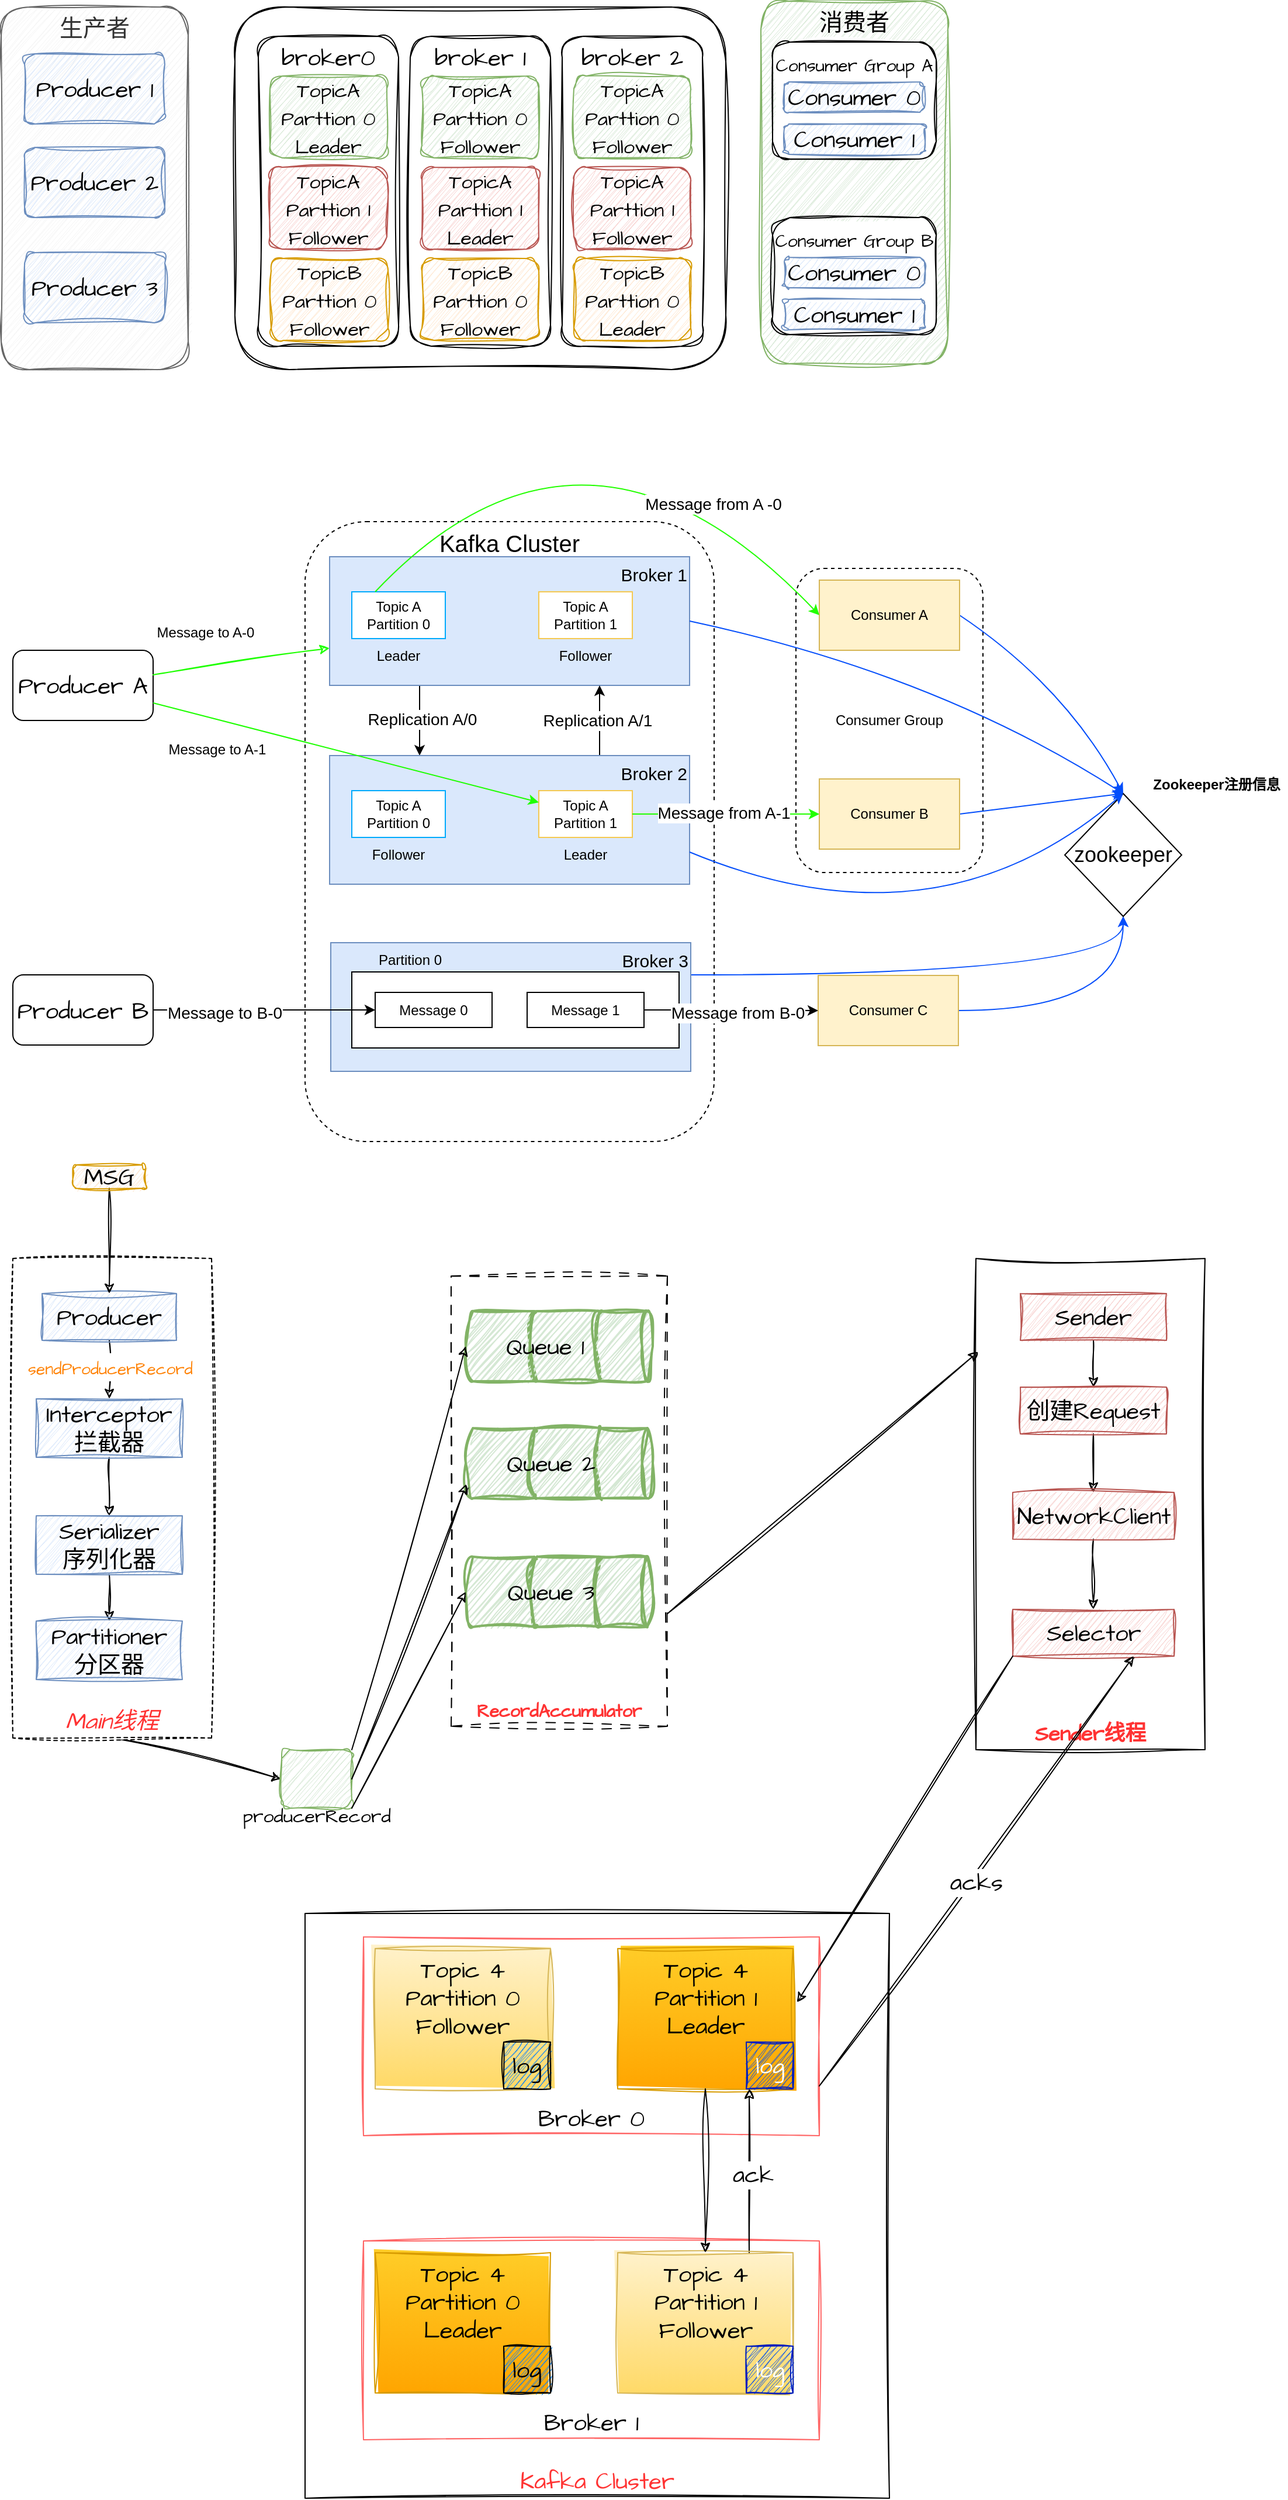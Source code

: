 <mxfile version="22.1.20" type="github">
  <diagram name="第 1 页" id="cSCV3CNTXTXwVB_BIsae">
    <mxGraphModel dx="1912" dy="1093" grid="1" gridSize="10" guides="1" tooltips="1" connect="1" arrows="1" fold="1" page="1" pageScale="1" pageWidth="827" pageHeight="1169" math="0" shadow="0">
      <root>
        <mxCell id="0" />
        <mxCell id="1" parent="0" />
        <mxCell id="80kipkImUoxzBOSpJP0K-69" value="&lt;font color=&quot;#ff3333&quot;&gt;Kafka Cluster&lt;/font&gt;" style="rounded=0;whiteSpace=wrap;html=1;sketch=1;hachureGap=4;jiggle=2;curveFitting=1;fontFamily=Architects Daughter;fontSource=https%3A%2F%2Ffonts.googleapis.com%2Fcss%3Ffamily%3DArchitects%2BDaughter;fontSize=20;verticalAlign=bottom;" vertex="1" parent="1">
          <mxGeometry x="340" y="1750" width="500" height="500" as="geometry" />
        </mxCell>
        <mxCell id="80kipkImUoxzBOSpJP0K-59" value="Broker 0" style="rounded=0;whiteSpace=wrap;html=1;sketch=1;hachureGap=4;jiggle=2;curveFitting=1;fontFamily=Architects Daughter;fontSource=https%3A%2F%2Ffonts.googleapis.com%2Fcss%3Ffamily%3DArchitects%2BDaughter;fontSize=20;verticalAlign=bottom;strokeColor=#FF6666;" vertex="1" parent="1">
          <mxGeometry x="390" y="1770" width="390" height="170" as="geometry" />
        </mxCell>
        <mxCell id="yJOFYdY696FyBgO-EQ7J-1" value="生产者" style="rounded=1;whiteSpace=wrap;html=1;sketch=1;hachureGap=4;jiggle=2;curveFitting=1;fontFamily=Architects Daughter;fontSource=https%3A%2F%2Ffonts.googleapis.com%2Fcss%3Ffamily%3DArchitects%2BDaughter;fontSize=20;fillColor=#f5f5f5;fontColor=#333333;strokeColor=#666666;verticalAlign=top;" parent="1" vertex="1">
          <mxGeometry x="80" y="120" width="160" height="310" as="geometry" />
        </mxCell>
        <mxCell id="yJOFYdY696FyBgO-EQ7J-2" value="Producer 1" style="rounded=1;whiteSpace=wrap;html=1;sketch=1;hachureGap=4;jiggle=2;curveFitting=1;fontFamily=Architects Daughter;fontSource=https%3A%2F%2Ffonts.googleapis.com%2Fcss%3Ffamily%3DArchitects%2BDaughter;fontSize=20;fillColor=#dae8fc;strokeColor=#6c8ebf;" parent="1" vertex="1">
          <mxGeometry x="100" y="160" width="120" height="60" as="geometry" />
        </mxCell>
        <mxCell id="yJOFYdY696FyBgO-EQ7J-3" value="Producer 2" style="rounded=1;whiteSpace=wrap;html=1;sketch=1;hachureGap=4;jiggle=2;curveFitting=1;fontFamily=Architects Daughter;fontSource=https%3A%2F%2Ffonts.googleapis.com%2Fcss%3Ffamily%3DArchitects%2BDaughter;fontSize=20;fillColor=#dae8fc;strokeColor=#6c8ebf;" parent="1" vertex="1">
          <mxGeometry x="100" y="240" width="120" height="60" as="geometry" />
        </mxCell>
        <mxCell id="yJOFYdY696FyBgO-EQ7J-4" value="Producer 3" style="rounded=1;whiteSpace=wrap;html=1;sketch=1;hachureGap=4;jiggle=2;curveFitting=1;fontFamily=Architects Daughter;fontSource=https%3A%2F%2Ffonts.googleapis.com%2Fcss%3Ffamily%3DArchitects%2BDaughter;fontSize=20;fillColor=#dae8fc;strokeColor=#6c8ebf;" parent="1" vertex="1">
          <mxGeometry x="100" y="330" width="120" height="60" as="geometry" />
        </mxCell>
        <mxCell id="yJOFYdY696FyBgO-EQ7J-5" value="" style="rounded=1;whiteSpace=wrap;html=1;sketch=1;hachureGap=4;jiggle=2;curveFitting=1;fontFamily=Architects Daughter;fontSource=https%3A%2F%2Ffonts.googleapis.com%2Fcss%3Ffamily%3DArchitects%2BDaughter;fontSize=20;" parent="1" vertex="1">
          <mxGeometry x="280" y="120" width="420" height="310" as="geometry" />
        </mxCell>
        <mxCell id="yJOFYdY696FyBgO-EQ7J-6" value="broker0" style="rounded=1;whiteSpace=wrap;html=1;sketch=1;hachureGap=4;jiggle=2;curveFitting=1;fontFamily=Architects Daughter;fontSource=https%3A%2F%2Ffonts.googleapis.com%2Fcss%3Ffamily%3DArchitects%2BDaughter;fontSize=20;horizontal=1;verticalAlign=top;" parent="1" vertex="1">
          <mxGeometry x="300" y="145" width="120" height="265" as="geometry" />
        </mxCell>
        <mxCell id="yJOFYdY696FyBgO-EQ7J-7" value="broker 1" style="rounded=1;whiteSpace=wrap;html=1;sketch=1;hachureGap=4;jiggle=2;curveFitting=1;fontFamily=Architects Daughter;fontSource=https%3A%2F%2Ffonts.googleapis.com%2Fcss%3Ffamily%3DArchitects%2BDaughter;fontSize=20;verticalAlign=top;" parent="1" vertex="1">
          <mxGeometry x="430" y="145" width="120" height="265" as="geometry" />
        </mxCell>
        <mxCell id="yJOFYdY696FyBgO-EQ7J-8" value="broker 2" style="rounded=1;whiteSpace=wrap;html=1;sketch=1;hachureGap=4;jiggle=2;curveFitting=1;fontFamily=Architects Daughter;fontSource=https%3A%2F%2Ffonts.googleapis.com%2Fcss%3Ffamily%3DArchitects%2BDaughter;fontSize=20;verticalAlign=top;" parent="1" vertex="1">
          <mxGeometry x="560" y="145" width="120" height="265" as="geometry" />
        </mxCell>
        <mxCell id="yJOFYdY696FyBgO-EQ7J-9" value="&lt;font style=&quot;font-size: 17px;&quot;&gt;TopicA&lt;br&gt;Parttion 0&lt;br&gt;Leader&lt;/font&gt;" style="rounded=1;whiteSpace=wrap;html=1;sketch=1;hachureGap=4;jiggle=2;curveFitting=1;fontFamily=Architects Daughter;fontSource=https%3A%2F%2Ffonts.googleapis.com%2Fcss%3Ffamily%3DArchitects%2BDaughter;fontSize=20;fillColor=#d5e8d4;strokeColor=#82b366;" parent="1" vertex="1">
          <mxGeometry x="310" y="179" width="100" height="70" as="geometry" />
        </mxCell>
        <mxCell id="yJOFYdY696FyBgO-EQ7J-10" value="&lt;font style=&quot;font-size: 17px;&quot;&gt;TopicA&lt;br&gt;Parttion 1&lt;br&gt;Follower&lt;/font&gt;" style="rounded=1;whiteSpace=wrap;html=1;sketch=1;hachureGap=4;jiggle=2;curveFitting=1;fontFamily=Architects Daughter;fontSource=https%3A%2F%2Ffonts.googleapis.com%2Fcss%3Ffamily%3DArchitects%2BDaughter;fontSize=20;fillColor=#f8cecc;strokeColor=#b85450;" parent="1" vertex="1">
          <mxGeometry x="310" y="257" width="100" height="70" as="geometry" />
        </mxCell>
        <mxCell id="yJOFYdY696FyBgO-EQ7J-11" value="&lt;font style=&quot;font-size: 17px;&quot;&gt;TopicB&lt;br&gt;Parttion 0&lt;br&gt;Follower&lt;/font&gt;" style="rounded=1;whiteSpace=wrap;html=1;sketch=1;hachureGap=4;jiggle=2;curveFitting=1;fontFamily=Architects Daughter;fontSource=https%3A%2F%2Ffonts.googleapis.com%2Fcss%3Ffamily%3DArchitects%2BDaughter;fontSize=20;fillColor=#ffe6cc;strokeColor=#d79b00;" parent="1" vertex="1">
          <mxGeometry x="311" y="335" width="100" height="70" as="geometry" />
        </mxCell>
        <mxCell id="yJOFYdY696FyBgO-EQ7J-12" value="&lt;font style=&quot;font-size: 17px;&quot;&gt;TopicA&lt;br&gt;Parttion 0&lt;br&gt;Follower&lt;/font&gt;" style="rounded=1;whiteSpace=wrap;html=1;sketch=1;hachureGap=4;jiggle=2;curveFitting=1;fontFamily=Architects Daughter;fontSource=https%3A%2F%2Ffonts.googleapis.com%2Fcss%3Ffamily%3DArchitects%2BDaughter;fontSize=20;fillColor=#d5e8d4;strokeColor=#82b366;" parent="1" vertex="1">
          <mxGeometry x="440" y="179" width="100" height="70" as="geometry" />
        </mxCell>
        <mxCell id="yJOFYdY696FyBgO-EQ7J-13" value="&lt;font style=&quot;font-size: 17px;&quot;&gt;TopicA&lt;br&gt;Parttion 1&lt;br&gt;Leader&lt;/font&gt;" style="rounded=1;whiteSpace=wrap;html=1;sketch=1;hachureGap=4;jiggle=2;curveFitting=1;fontFamily=Architects Daughter;fontSource=https%3A%2F%2Ffonts.googleapis.com%2Fcss%3Ffamily%3DArchitects%2BDaughter;fontSize=20;fillColor=#f8cecc;strokeColor=#b85450;" parent="1" vertex="1">
          <mxGeometry x="440" y="257" width="100" height="70" as="geometry" />
        </mxCell>
        <mxCell id="yJOFYdY696FyBgO-EQ7J-14" value="&lt;font style=&quot;font-size: 17px;&quot;&gt;TopicB&lt;br&gt;Parttion 0&lt;br&gt;Follower&lt;/font&gt;" style="rounded=1;whiteSpace=wrap;html=1;sketch=1;hachureGap=4;jiggle=2;curveFitting=1;fontFamily=Architects Daughter;fontSource=https%3A%2F%2Ffonts.googleapis.com%2Fcss%3Ffamily%3DArchitects%2BDaughter;fontSize=20;fillColor=#ffe6cc;strokeColor=#d79b00;" parent="1" vertex="1">
          <mxGeometry x="440" y="335" width="100" height="70" as="geometry" />
        </mxCell>
        <mxCell id="yJOFYdY696FyBgO-EQ7J-15" value="&lt;font style=&quot;font-size: 17px;&quot;&gt;TopicA&lt;br&gt;Parttion 0&lt;br&gt;Follower&lt;/font&gt;" style="rounded=1;whiteSpace=wrap;html=1;sketch=1;hachureGap=4;jiggle=2;curveFitting=1;fontFamily=Architects Daughter;fontSource=https%3A%2F%2Ffonts.googleapis.com%2Fcss%3Ffamily%3DArchitects%2BDaughter;fontSize=20;fillColor=#d5e8d4;strokeColor=#82b366;" parent="1" vertex="1">
          <mxGeometry x="570" y="179" width="100" height="70" as="geometry" />
        </mxCell>
        <mxCell id="yJOFYdY696FyBgO-EQ7J-16" value="&lt;font style=&quot;font-size: 17px;&quot;&gt;TopicA&lt;br&gt;Parttion 1&lt;br&gt;Follower&lt;/font&gt;" style="rounded=1;whiteSpace=wrap;html=1;sketch=1;hachureGap=4;jiggle=2;curveFitting=1;fontFamily=Architects Daughter;fontSource=https%3A%2F%2Ffonts.googleapis.com%2Fcss%3Ffamily%3DArchitects%2BDaughter;fontSize=20;fillColor=#f8cecc;strokeColor=#b85450;" parent="1" vertex="1">
          <mxGeometry x="570" y="257" width="100" height="70" as="geometry" />
        </mxCell>
        <mxCell id="yJOFYdY696FyBgO-EQ7J-17" value="&lt;font style=&quot;font-size: 17px;&quot;&gt;TopicB&lt;br&gt;Parttion 0&lt;br&gt;Leader&lt;/font&gt;" style="rounded=1;whiteSpace=wrap;html=1;sketch=1;hachureGap=4;jiggle=2;curveFitting=1;fontFamily=Architects Daughter;fontSource=https%3A%2F%2Ffonts.googleapis.com%2Fcss%3Ffamily%3DArchitects%2BDaughter;fontSize=20;fillColor=#ffe6cc;strokeColor=#d79b00;" parent="1" vertex="1">
          <mxGeometry x="570" y="335" width="100" height="70" as="geometry" />
        </mxCell>
        <mxCell id="yJOFYdY696FyBgO-EQ7J-18" value="消费者" style="rounded=1;whiteSpace=wrap;html=1;sketch=1;hachureGap=4;jiggle=2;curveFitting=1;fontFamily=Architects Daughter;fontSource=https%3A%2F%2Ffonts.googleapis.com%2Fcss%3Ffamily%3DArchitects%2BDaughter;fontSize=20;fillColor=#d5e8d4;strokeColor=#82b366;verticalAlign=top;" parent="1" vertex="1">
          <mxGeometry x="730" y="115" width="160" height="310" as="geometry" />
        </mxCell>
        <mxCell id="yJOFYdY696FyBgO-EQ7J-19" value="&lt;font style=&quot;font-size: 15px;&quot;&gt;Consumer Group A&lt;/font&gt;" style="rounded=1;whiteSpace=wrap;html=1;sketch=1;hachureGap=4;jiggle=2;curveFitting=1;fontFamily=Architects Daughter;fontSource=https%3A%2F%2Ffonts.googleapis.com%2Fcss%3Ffamily%3DArchitects%2BDaughter;fontSize=20;verticalAlign=top;" parent="1" vertex="1">
          <mxGeometry x="740" y="150" width="140" height="100" as="geometry" />
        </mxCell>
        <mxCell id="yJOFYdY696FyBgO-EQ7J-20" value="Consumer 0" style="rounded=1;whiteSpace=wrap;html=1;sketch=1;hachureGap=4;jiggle=2;curveFitting=1;fontFamily=Architects Daughter;fontSource=https%3A%2F%2Ffonts.googleapis.com%2Fcss%3Ffamily%3DArchitects%2BDaughter;fontSize=20;fillColor=#dae8fc;strokeColor=#6c8ebf;" parent="1" vertex="1">
          <mxGeometry x="750" y="184" width="120" height="26" as="geometry" />
        </mxCell>
        <mxCell id="yJOFYdY696FyBgO-EQ7J-21" value="Consumer 1" style="rounded=1;whiteSpace=wrap;html=1;sketch=1;hachureGap=4;jiggle=2;curveFitting=1;fontFamily=Architects Daughter;fontSource=https%3A%2F%2Ffonts.googleapis.com%2Fcss%3Ffamily%3DArchitects%2BDaughter;fontSize=20;fillColor=#dae8fc;strokeColor=#6c8ebf;" parent="1" vertex="1">
          <mxGeometry x="750" y="220" width="120" height="26" as="geometry" />
        </mxCell>
        <mxCell id="yJOFYdY696FyBgO-EQ7J-22" value="&lt;font style=&quot;font-size: 15px;&quot;&gt;Consumer Group B&lt;/font&gt;" style="rounded=1;whiteSpace=wrap;html=1;sketch=1;hachureGap=4;jiggle=2;curveFitting=1;fontFamily=Architects Daughter;fontSource=https%3A%2F%2Ffonts.googleapis.com%2Fcss%3Ffamily%3DArchitects%2BDaughter;fontSize=20;verticalAlign=top;" parent="1" vertex="1">
          <mxGeometry x="740" y="300" width="140" height="100" as="geometry" />
        </mxCell>
        <mxCell id="yJOFYdY696FyBgO-EQ7J-23" value="Consumer 0" style="rounded=1;whiteSpace=wrap;html=1;sketch=1;hachureGap=4;jiggle=2;curveFitting=1;fontFamily=Architects Daughter;fontSource=https%3A%2F%2Ffonts.googleapis.com%2Fcss%3Ffamily%3DArchitects%2BDaughter;fontSize=20;fillColor=#dae8fc;strokeColor=#6c8ebf;" parent="1" vertex="1">
          <mxGeometry x="750" y="334" width="120" height="26" as="geometry" />
        </mxCell>
        <mxCell id="yJOFYdY696FyBgO-EQ7J-24" value="Consumer 1" style="rounded=1;whiteSpace=wrap;html=1;sketch=1;hachureGap=4;jiggle=2;curveFitting=1;fontFamily=Architects Daughter;fontSource=https%3A%2F%2Ffonts.googleapis.com%2Fcss%3Ffamily%3DArchitects%2BDaughter;fontSize=20;fillColor=#dae8fc;strokeColor=#6c8ebf;" parent="1" vertex="1">
          <mxGeometry x="750" y="370" width="120" height="26" as="geometry" />
        </mxCell>
        <mxCell id="yJOFYdY696FyBgO-EQ7J-25" value="Producer A" style="rounded=1;whiteSpace=wrap;html=1;hachureGap=4;fontFamily=Architects Daughter;fontSource=https%3A%2F%2Ffonts.googleapis.com%2Fcss%3Ffamily%3DArchitects%2BDaughter;fontSize=20;" parent="1" vertex="1">
          <mxGeometry x="90" y="670" width="120" height="60" as="geometry" />
        </mxCell>
        <mxCell id="yJOFYdY696FyBgO-EQ7J-26" value="Producer B" style="rounded=1;whiteSpace=wrap;html=1;hachureGap=4;fontFamily=Architects Daughter;fontSource=https%3A%2F%2Ffonts.googleapis.com%2Fcss%3Ffamily%3DArchitects%2BDaughter;fontSize=20;" parent="1" vertex="1">
          <mxGeometry x="90" y="947.5" width="120" height="60" as="geometry" />
        </mxCell>
        <mxCell id="yJOFYdY696FyBgO-EQ7J-27" value="&lt;font face=&quot;Helvetica&quot;&gt;Kafka Cluster&lt;/font&gt;" style="whiteSpace=wrap;html=1;fontSize=20;fontFamily=Architects Daughter;rounded=1;hachureGap=4;fontSource=https%3A%2F%2Ffonts.googleapis.com%2Fcss%3Ffamily%3DArchitects%2BDaughter;verticalAlign=top;align=center;dashed=1;" parent="1" vertex="1">
          <mxGeometry x="340" y="560" width="350" height="530" as="geometry" />
        </mxCell>
        <mxCell id="yJOFYdY696FyBgO-EQ7J-41" style="edgeStyle=orthogonalEdgeStyle;rounded=0;orthogonalLoop=1;jettySize=auto;html=1;exitX=0.25;exitY=1;exitDx=0;exitDy=0;entryX=0.25;entryY=0;entryDx=0;entryDy=0;" parent="1" source="yJOFYdY696FyBgO-EQ7J-29" target="yJOFYdY696FyBgO-EQ7J-36" edge="1">
          <mxGeometry relative="1" as="geometry" />
        </mxCell>
        <mxCell id="yJOFYdY696FyBgO-EQ7J-43" value="&lt;font style=&quot;font-size: 14px;&quot;&gt;Replication A/0&lt;/font&gt;" style="edgeLabel;html=1;align=center;verticalAlign=middle;resizable=0;points=[];" parent="yJOFYdY696FyBgO-EQ7J-41" vertex="1" connectable="0">
          <mxGeometry x="-0.033" y="2" relative="1" as="geometry">
            <mxPoint as="offset" />
          </mxGeometry>
        </mxCell>
        <mxCell id="yJOFYdY696FyBgO-EQ7J-29" value="&lt;div style=&quot;&quot;&gt;&lt;span style=&quot;background-color: initial;&quot;&gt;&lt;font style=&quot;font-size: 15px;&quot;&gt;Broker 1&lt;/font&gt;&lt;/span&gt;&lt;/div&gt;" style="rounded=0;whiteSpace=wrap;html=1;align=right;verticalAlign=top;fillColor=#dae8fc;strokeColor=#6c8ebf;" parent="1" vertex="1">
          <mxGeometry x="361" y="590" width="308" height="110" as="geometry" />
        </mxCell>
        <mxCell id="yJOFYdY696FyBgO-EQ7J-30" value="Topic A&lt;br&gt;Partition 0" style="rounded=0;whiteSpace=wrap;html=1;strokeColor=#00AAFC;" parent="1" vertex="1">
          <mxGeometry x="380" y="620" width="80" height="40" as="geometry" />
        </mxCell>
        <mxCell id="yJOFYdY696FyBgO-EQ7J-31" value="Topic A&lt;br&gt;Partition 1" style="rounded=0;whiteSpace=wrap;html=1;strokeColor=#f5c951;" parent="1" vertex="1">
          <mxGeometry x="540" y="620" width="80" height="40" as="geometry" />
        </mxCell>
        <mxCell id="yJOFYdY696FyBgO-EQ7J-32" value="Leader" style="text;html=1;strokeColor=none;fillColor=none;align=center;verticalAlign=middle;whiteSpace=wrap;rounded=0;" parent="1" vertex="1">
          <mxGeometry x="390" y="660" width="60" height="30" as="geometry" />
        </mxCell>
        <mxCell id="yJOFYdY696FyBgO-EQ7J-33" value="Follower" style="text;html=1;strokeColor=none;fillColor=none;align=center;verticalAlign=middle;whiteSpace=wrap;rounded=0;" parent="1" vertex="1">
          <mxGeometry x="550" y="660" width="60" height="30" as="geometry" />
        </mxCell>
        <mxCell id="yJOFYdY696FyBgO-EQ7J-28" value="" style="rounded=0;sketch=1;hachureGap=4;jiggle=2;curveFitting=1;orthogonalLoop=1;jettySize=auto;html=1;fontFamily=Architects Daughter;fontSource=https%3A%2F%2Ffonts.googleapis.com%2Fcss%3Ffamily%3DArchitects%2BDaughter;fontSize=16;strokeColor=#1eff00;" parent="1" source="yJOFYdY696FyBgO-EQ7J-25" target="yJOFYdY696FyBgO-EQ7J-29" edge="1">
          <mxGeometry relative="1" as="geometry" />
        </mxCell>
        <mxCell id="yJOFYdY696FyBgO-EQ7J-42" style="edgeStyle=orthogonalEdgeStyle;rounded=0;orthogonalLoop=1;jettySize=auto;html=1;exitX=0.75;exitY=0;exitDx=0;exitDy=0;entryX=0.75;entryY=1;entryDx=0;entryDy=0;" parent="1" source="yJOFYdY696FyBgO-EQ7J-36" target="yJOFYdY696FyBgO-EQ7J-29" edge="1">
          <mxGeometry relative="1" as="geometry" />
        </mxCell>
        <mxCell id="yJOFYdY696FyBgO-EQ7J-44" value="&lt;font style=&quot;font-size: 14px;&quot;&gt;Replication A/1&lt;/font&gt;" style="edgeLabel;html=1;align=center;verticalAlign=middle;resizable=0;points=[];" parent="yJOFYdY696FyBgO-EQ7J-42" vertex="1" connectable="0">
          <mxGeometry y="2" relative="1" as="geometry">
            <mxPoint as="offset" />
          </mxGeometry>
        </mxCell>
        <mxCell id="yJOFYdY696FyBgO-EQ7J-36" value="&lt;div style=&quot;&quot;&gt;&lt;span style=&quot;background-color: initial;&quot;&gt;&lt;font style=&quot;font-size: 15px;&quot;&gt;Broker 2&lt;/font&gt;&lt;/span&gt;&lt;/div&gt;" style="rounded=0;whiteSpace=wrap;html=1;align=right;verticalAlign=top;fillColor=#dae8fc;strokeColor=#6c8ebf;" parent="1" vertex="1">
          <mxGeometry x="361" y="760" width="308" height="110" as="geometry" />
        </mxCell>
        <mxCell id="yJOFYdY696FyBgO-EQ7J-37" value="Topic A&lt;br&gt;Partition 0" style="rounded=0;whiteSpace=wrap;html=1;strokeColor=#00AAFC;" parent="1" vertex="1">
          <mxGeometry x="380" y="790" width="80" height="40" as="geometry" />
        </mxCell>
        <mxCell id="yJOFYdY696FyBgO-EQ7J-38" value="Topic A&lt;br&gt;Partition 1" style="rounded=0;whiteSpace=wrap;html=1;strokeColor=#f5c951;" parent="1" vertex="1">
          <mxGeometry x="540" y="790" width="80" height="40" as="geometry" />
        </mxCell>
        <mxCell id="yJOFYdY696FyBgO-EQ7J-39" value="Follower" style="text;html=1;strokeColor=none;fillColor=none;align=center;verticalAlign=middle;whiteSpace=wrap;rounded=0;" parent="1" vertex="1">
          <mxGeometry x="390" y="830" width="60" height="30" as="geometry" />
        </mxCell>
        <mxCell id="yJOFYdY696FyBgO-EQ7J-40" value="Leader" style="text;html=1;strokeColor=none;fillColor=none;align=center;verticalAlign=middle;whiteSpace=wrap;rounded=0;" parent="1" vertex="1">
          <mxGeometry x="550" y="830" width="60" height="30" as="geometry" />
        </mxCell>
        <mxCell id="yJOFYdY696FyBgO-EQ7J-76" style="edgeStyle=orthogonalEdgeStyle;rounded=0;orthogonalLoop=1;jettySize=auto;html=1;exitX=1;exitY=0.25;exitDx=0;exitDy=0;entryX=0.5;entryY=1;entryDx=0;entryDy=0;curved=1;strokeColor=#044efb;" parent="1" source="yJOFYdY696FyBgO-EQ7J-45" target="yJOFYdY696FyBgO-EQ7J-69" edge="1">
          <mxGeometry relative="1" as="geometry" />
        </mxCell>
        <mxCell id="yJOFYdY696FyBgO-EQ7J-45" value="&lt;div style=&quot;&quot;&gt;&lt;span style=&quot;background-color: initial;&quot;&gt;&lt;font style=&quot;font-size: 15px;&quot;&gt;Broker 3&lt;/font&gt;&lt;/span&gt;&lt;/div&gt;" style="rounded=0;whiteSpace=wrap;html=1;align=right;verticalAlign=top;fillColor=#dae8fc;strokeColor=#6c8ebf;" parent="1" vertex="1">
          <mxGeometry x="362" y="920" width="308" height="110" as="geometry" />
        </mxCell>
        <mxCell id="yJOFYdY696FyBgO-EQ7J-46" value="" style="rounded=0;whiteSpace=wrap;html=1;" parent="1" vertex="1">
          <mxGeometry x="380" y="945" width="280" height="65" as="geometry" />
        </mxCell>
        <mxCell id="yJOFYdY696FyBgO-EQ7J-47" value="Message 0" style="rounded=0;whiteSpace=wrap;html=1;" parent="1" vertex="1">
          <mxGeometry x="400" y="962.5" width="100" height="30" as="geometry" />
        </mxCell>
        <mxCell id="yJOFYdY696FyBgO-EQ7J-48" value="Message 1" style="rounded=0;whiteSpace=wrap;html=1;" parent="1" vertex="1">
          <mxGeometry x="530" y="962.5" width="100" height="30" as="geometry" />
        </mxCell>
        <mxCell id="yJOFYdY696FyBgO-EQ7J-49" value="Partition 0" style="text;html=1;strokeColor=none;fillColor=none;align=center;verticalAlign=middle;whiteSpace=wrap;rounded=0;" parent="1" vertex="1">
          <mxGeometry x="400" y="920" width="60" height="30" as="geometry" />
        </mxCell>
        <mxCell id="yJOFYdY696FyBgO-EQ7J-50" style="rounded=0;orthogonalLoop=1;jettySize=auto;html=1;exitX=1;exitY=0.75;exitDx=0;exitDy=0;entryX=0;entryY=0.25;entryDx=0;entryDy=0;strokeColor=#1eff00;" parent="1" source="yJOFYdY696FyBgO-EQ7J-25" target="yJOFYdY696FyBgO-EQ7J-38" edge="1">
          <mxGeometry relative="1" as="geometry" />
        </mxCell>
        <mxCell id="yJOFYdY696FyBgO-EQ7J-51" value="Message to A-0" style="text;html=1;strokeColor=none;fillColor=none;align=center;verticalAlign=middle;whiteSpace=wrap;rounded=0;" parent="1" vertex="1">
          <mxGeometry x="210" y="640" width="90" height="30" as="geometry" />
        </mxCell>
        <mxCell id="yJOFYdY696FyBgO-EQ7J-52" value="Message to A-1" style="text;html=1;strokeColor=none;fillColor=none;align=center;verticalAlign=middle;whiteSpace=wrap;rounded=0;" parent="1" vertex="1">
          <mxGeometry x="220" y="740" width="90" height="30" as="geometry" />
        </mxCell>
        <mxCell id="yJOFYdY696FyBgO-EQ7J-54" value="Consumer Group" style="rounded=1;whiteSpace=wrap;html=1;dashed=1;" parent="1" vertex="1">
          <mxGeometry x="760" y="600" width="160" height="260" as="geometry" />
        </mxCell>
        <mxCell id="yJOFYdY696FyBgO-EQ7J-70" style="rounded=0;orthogonalLoop=1;jettySize=auto;html=1;exitX=1;exitY=0.5;exitDx=0;exitDy=0;entryX=0.5;entryY=0;entryDx=0;entryDy=0;curved=1;strokeColor=#044efb;" parent="1" source="yJOFYdY696FyBgO-EQ7J-55" target="yJOFYdY696FyBgO-EQ7J-69" edge="1">
          <mxGeometry relative="1" as="geometry">
            <Array as="points">
              <mxPoint x="990" y="700" />
            </Array>
          </mxGeometry>
        </mxCell>
        <mxCell id="yJOFYdY696FyBgO-EQ7J-55" value="Consumer A" style="rounded=0;whiteSpace=wrap;html=1;fillColor=#fff2cc;strokeColor=#d6b656;" parent="1" vertex="1">
          <mxGeometry x="780" y="610" width="120" height="60" as="geometry" />
        </mxCell>
        <mxCell id="yJOFYdY696FyBgO-EQ7J-74" style="rounded=0;orthogonalLoop=1;jettySize=auto;html=1;exitX=1;exitY=0.5;exitDx=0;exitDy=0;entryX=0.5;entryY=0;entryDx=0;entryDy=0;strokeColor=#044efb;" parent="1" source="yJOFYdY696FyBgO-EQ7J-58" target="yJOFYdY696FyBgO-EQ7J-69" edge="1">
          <mxGeometry relative="1" as="geometry" />
        </mxCell>
        <mxCell id="yJOFYdY696FyBgO-EQ7J-58" value="Consumer B" style="rounded=0;whiteSpace=wrap;html=1;fillColor=#fff2cc;strokeColor=#d6b656;" parent="1" vertex="1">
          <mxGeometry x="780" y="780" width="120" height="60" as="geometry" />
        </mxCell>
        <mxCell id="yJOFYdY696FyBgO-EQ7J-59" style="edgeStyle=orthogonalEdgeStyle;rounded=0;orthogonalLoop=1;jettySize=auto;html=1;exitX=1;exitY=0.5;exitDx=0;exitDy=0;strokeColor=#23ff00;" parent="1" source="yJOFYdY696FyBgO-EQ7J-38" target="yJOFYdY696FyBgO-EQ7J-58" edge="1">
          <mxGeometry relative="1" as="geometry" />
        </mxCell>
        <mxCell id="yJOFYdY696FyBgO-EQ7J-60" value="&lt;font style=&quot;font-size: 14px;&quot;&gt;Message from A-1&lt;/font&gt;" style="edgeLabel;html=1;align=center;verticalAlign=middle;resizable=0;points=[];" parent="yJOFYdY696FyBgO-EQ7J-59" vertex="1" connectable="0">
          <mxGeometry x="-0.034" y="1" relative="1" as="geometry">
            <mxPoint as="offset" />
          </mxGeometry>
        </mxCell>
        <mxCell id="yJOFYdY696FyBgO-EQ7J-62" style="rounded=0;orthogonalLoop=1;jettySize=auto;html=1;exitX=0.25;exitY=0;exitDx=0;exitDy=0;entryX=0;entryY=0.5;entryDx=0;entryDy=0;strokeColor=#23ff00;curved=1;" parent="1" source="yJOFYdY696FyBgO-EQ7J-30" target="yJOFYdY696FyBgO-EQ7J-55" edge="1">
          <mxGeometry relative="1" as="geometry">
            <Array as="points">
              <mxPoint x="580" y="430" />
            </Array>
          </mxGeometry>
        </mxCell>
        <mxCell id="yJOFYdY696FyBgO-EQ7J-63" value="&lt;font style=&quot;font-size: 14px;&quot;&gt;Message from A -0&lt;/font&gt;" style="edgeLabel;html=1;align=center;verticalAlign=middle;resizable=0;points=[];" parent="yJOFYdY696FyBgO-EQ7J-62" vertex="1" connectable="0">
          <mxGeometry x="0.52" relative="1" as="geometry">
            <mxPoint as="offset" />
          </mxGeometry>
        </mxCell>
        <mxCell id="yJOFYdY696FyBgO-EQ7J-75" style="edgeStyle=orthogonalEdgeStyle;rounded=0;orthogonalLoop=1;jettySize=auto;html=1;exitX=1;exitY=0.5;exitDx=0;exitDy=0;curved=1;strokeColor=#044efb;" parent="1" source="yJOFYdY696FyBgO-EQ7J-64" target="yJOFYdY696FyBgO-EQ7J-69" edge="1">
          <mxGeometry relative="1" as="geometry" />
        </mxCell>
        <mxCell id="yJOFYdY696FyBgO-EQ7J-64" value="Consumer C" style="rounded=0;whiteSpace=wrap;html=1;fillColor=#fff2cc;strokeColor=#d6b656;" parent="1" vertex="1">
          <mxGeometry x="779" y="948" width="120" height="60" as="geometry" />
        </mxCell>
        <mxCell id="yJOFYdY696FyBgO-EQ7J-65" style="edgeStyle=orthogonalEdgeStyle;rounded=0;orthogonalLoop=1;jettySize=auto;html=1;exitX=1;exitY=0.5;exitDx=0;exitDy=0;" parent="1" source="yJOFYdY696FyBgO-EQ7J-48" target="yJOFYdY696FyBgO-EQ7J-64" edge="1">
          <mxGeometry relative="1" as="geometry" />
        </mxCell>
        <mxCell id="yJOFYdY696FyBgO-EQ7J-68" value="&lt;font style=&quot;font-size: 14px;&quot;&gt;Message from B-0&lt;/font&gt;" style="edgeLabel;html=1;align=center;verticalAlign=middle;resizable=0;points=[];" parent="yJOFYdY696FyBgO-EQ7J-65" vertex="1" connectable="0">
          <mxGeometry x="0.064" y="-2" relative="1" as="geometry">
            <mxPoint x="1" as="offset" />
          </mxGeometry>
        </mxCell>
        <mxCell id="yJOFYdY696FyBgO-EQ7J-66" style="edgeStyle=orthogonalEdgeStyle;rounded=0;orthogonalLoop=1;jettySize=auto;html=1;exitX=1;exitY=0.5;exitDx=0;exitDy=0;" parent="1" source="yJOFYdY696FyBgO-EQ7J-26" target="yJOFYdY696FyBgO-EQ7J-47" edge="1">
          <mxGeometry relative="1" as="geometry" />
        </mxCell>
        <mxCell id="yJOFYdY696FyBgO-EQ7J-67" value="&lt;font style=&quot;font-size: 14px;&quot;&gt;Message to B-0&lt;/font&gt;" style="edgeLabel;html=1;align=center;verticalAlign=middle;resizable=0;points=[];" parent="yJOFYdY696FyBgO-EQ7J-66" vertex="1" connectable="0">
          <mxGeometry x="-0.358" y="-1" relative="1" as="geometry">
            <mxPoint y="1" as="offset" />
          </mxGeometry>
        </mxCell>
        <mxCell id="yJOFYdY696FyBgO-EQ7J-69" value="&lt;font style=&quot;font-size: 18px;&quot;&gt;zookeeper&lt;/font&gt;" style="rhombus;whiteSpace=wrap;html=1;" parent="1" vertex="1">
          <mxGeometry x="990" y="792.5" width="100" height="105" as="geometry" />
        </mxCell>
        <mxCell id="yJOFYdY696FyBgO-EQ7J-71" style="rounded=0;orthogonalLoop=1;jettySize=auto;html=1;exitX=1;exitY=0.5;exitDx=0;exitDy=0;entryX=0.5;entryY=0;entryDx=0;entryDy=0;curved=1;strokeColor=#044efb;" parent="1" source="yJOFYdY696FyBgO-EQ7J-29" target="yJOFYdY696FyBgO-EQ7J-69" edge="1">
          <mxGeometry relative="1" as="geometry">
            <Array as="points">
              <mxPoint x="880" y="690" />
            </Array>
          </mxGeometry>
        </mxCell>
        <mxCell id="yJOFYdY696FyBgO-EQ7J-72" style="rounded=0;orthogonalLoop=1;jettySize=auto;html=1;exitX=1;exitY=0.75;exitDx=0;exitDy=0;entryX=0.5;entryY=0;entryDx=0;entryDy=0;curved=1;strokeColor=#044efb;" parent="1" source="yJOFYdY696FyBgO-EQ7J-36" target="yJOFYdY696FyBgO-EQ7J-69" edge="1">
          <mxGeometry relative="1" as="geometry">
            <Array as="points">
              <mxPoint x="880" y="930" />
            </Array>
          </mxGeometry>
        </mxCell>
        <mxCell id="yJOFYdY696FyBgO-EQ7J-77" value="&lt;b&gt;Zookeeper注册信息&lt;/b&gt;" style="text;html=1;strokeColor=none;fillColor=none;align=center;verticalAlign=middle;whiteSpace=wrap;rounded=0;" parent="1" vertex="1">
          <mxGeometry x="1060" y="750" width="120" height="70" as="geometry" />
        </mxCell>
        <mxCell id="80kipkImUoxzBOSpJP0K-16" style="rounded=0;sketch=1;hachureGap=4;jiggle=2;curveFitting=1;orthogonalLoop=1;jettySize=auto;html=1;exitX=0.5;exitY=1;exitDx=0;exitDy=0;fontFamily=Architects Daughter;fontSource=https%3A%2F%2Ffonts.googleapis.com%2Fcss%3Ffamily%3DArchitects%2BDaughter;fontSize=16;entryX=0;entryY=0.5;entryDx=0;entryDy=0;" edge="1" parent="1" source="80kipkImUoxzBOSpJP0K-2" target="80kipkImUoxzBOSpJP0K-14">
          <mxGeometry relative="1" as="geometry" />
        </mxCell>
        <mxCell id="80kipkImUoxzBOSpJP0K-2" value="&lt;i&gt;&lt;font color=&quot;#ff3333&quot;&gt;Main线程&lt;/font&gt;&lt;/i&gt;" style="rounded=0;whiteSpace=wrap;html=1;sketch=1;hachureGap=4;jiggle=2;curveFitting=1;fontFamily=Architects Daughter;fontSource=https%3A%2F%2Ffonts.googleapis.com%2Fcss%3Ffamily%3DArchitects%2BDaughter;fontSize=20;dashed=1;verticalAlign=bottom;" vertex="1" parent="1">
          <mxGeometry x="90" y="1190" width="170" height="410" as="geometry" />
        </mxCell>
        <mxCell id="80kipkImUoxzBOSpJP0K-7" style="edgeStyle=orthogonalEdgeStyle;rounded=0;sketch=1;hachureGap=4;jiggle=2;curveFitting=1;orthogonalLoop=1;jettySize=auto;html=1;exitX=0.5;exitY=1;exitDx=0;exitDy=0;fontFamily=Architects Daughter;fontSource=https%3A%2F%2Ffonts.googleapis.com%2Fcss%3Ffamily%3DArchitects%2BDaughter;fontSize=16;" edge="1" parent="1" source="80kipkImUoxzBOSpJP0K-3" target="80kipkImUoxzBOSpJP0K-4">
          <mxGeometry relative="1" as="geometry" />
        </mxCell>
        <mxCell id="80kipkImUoxzBOSpJP0K-8" value="&lt;font color=&quot;#ff8000&quot; style=&quot;font-size: 14px;&quot;&gt;sendProducerRecord&lt;/font&gt;" style="edgeLabel;html=1;align=center;verticalAlign=middle;resizable=0;points=[];fontSize=20;fontFamily=Architects Daughter;" vertex="1" connectable="0" parent="80kipkImUoxzBOSpJP0K-7">
          <mxGeometry x="-0.12" relative="1" as="geometry">
            <mxPoint as="offset" />
          </mxGeometry>
        </mxCell>
        <mxCell id="80kipkImUoxzBOSpJP0K-3" value="Producer" style="rounded=0;whiteSpace=wrap;html=1;sketch=1;hachureGap=4;jiggle=2;curveFitting=1;fontFamily=Architects Daughter;fontSource=https%3A%2F%2Ffonts.googleapis.com%2Fcss%3Ffamily%3DArchitects%2BDaughter;fontSize=20;fillColor=#dae8fc;strokeColor=#6c8ebf;" vertex="1" parent="1">
          <mxGeometry x="115" y="1220" width="115" height="40" as="geometry" />
        </mxCell>
        <mxCell id="80kipkImUoxzBOSpJP0K-9" style="edgeStyle=orthogonalEdgeStyle;rounded=0;sketch=1;hachureGap=4;jiggle=2;curveFitting=1;orthogonalLoop=1;jettySize=auto;html=1;exitX=0.5;exitY=1;exitDx=0;exitDy=0;fontFamily=Architects Daughter;fontSource=https%3A%2F%2Ffonts.googleapis.com%2Fcss%3Ffamily%3DArchitects%2BDaughter;fontSize=16;" edge="1" parent="1" source="80kipkImUoxzBOSpJP0K-4" target="80kipkImUoxzBOSpJP0K-5">
          <mxGeometry relative="1" as="geometry" />
        </mxCell>
        <mxCell id="80kipkImUoxzBOSpJP0K-4" value="Interceptor&lt;br&gt;拦截器" style="rounded=0;whiteSpace=wrap;html=1;sketch=1;hachureGap=4;jiggle=2;curveFitting=1;fontFamily=Architects Daughter;fontSource=https%3A%2F%2Ffonts.googleapis.com%2Fcss%3Ffamily%3DArchitects%2BDaughter;fontSize=20;fillColor=#dae8fc;strokeColor=#6c8ebf;" vertex="1" parent="1">
          <mxGeometry x="110" y="1310" width="125" height="50" as="geometry" />
        </mxCell>
        <mxCell id="80kipkImUoxzBOSpJP0K-10" style="edgeStyle=orthogonalEdgeStyle;rounded=0;sketch=1;hachureGap=4;jiggle=2;curveFitting=1;orthogonalLoop=1;jettySize=auto;html=1;exitX=0.5;exitY=1;exitDx=0;exitDy=0;entryX=0.5;entryY=0;entryDx=0;entryDy=0;fontFamily=Architects Daughter;fontSource=https%3A%2F%2Ffonts.googleapis.com%2Fcss%3Ffamily%3DArchitects%2BDaughter;fontSize=16;" edge="1" parent="1" source="80kipkImUoxzBOSpJP0K-5" target="80kipkImUoxzBOSpJP0K-6">
          <mxGeometry relative="1" as="geometry" />
        </mxCell>
        <mxCell id="80kipkImUoxzBOSpJP0K-5" value="Serializer&lt;br&gt;序列化器" style="rounded=0;whiteSpace=wrap;html=1;sketch=1;hachureGap=4;jiggle=2;curveFitting=1;fontFamily=Architects Daughter;fontSource=https%3A%2F%2Ffonts.googleapis.com%2Fcss%3Ffamily%3DArchitects%2BDaughter;fontSize=20;fillColor=#dae8fc;strokeColor=#6c8ebf;" vertex="1" parent="1">
          <mxGeometry x="110" y="1410" width="125" height="50" as="geometry" />
        </mxCell>
        <mxCell id="80kipkImUoxzBOSpJP0K-6" value="Partitioner&lt;br&gt;分区器" style="rounded=0;whiteSpace=wrap;html=1;sketch=1;hachureGap=4;jiggle=2;curveFitting=1;fontFamily=Architects Daughter;fontSource=https%3A%2F%2Ffonts.googleapis.com%2Fcss%3Ffamily%3DArchitects%2BDaughter;fontSize=20;fillColor=#dae8fc;strokeColor=#6c8ebf;" vertex="1" parent="1">
          <mxGeometry x="110" y="1500" width="125" height="50" as="geometry" />
        </mxCell>
        <mxCell id="80kipkImUoxzBOSpJP0K-13" style="edgeStyle=orthogonalEdgeStyle;rounded=0;sketch=1;hachureGap=4;jiggle=2;curveFitting=1;orthogonalLoop=1;jettySize=auto;html=1;exitX=0.5;exitY=1;exitDx=0;exitDy=0;fontFamily=Architects Daughter;fontSource=https%3A%2F%2Ffonts.googleapis.com%2Fcss%3Ffamily%3DArchitects%2BDaughter;fontSize=16;" edge="1" parent="1" source="80kipkImUoxzBOSpJP0K-11" target="80kipkImUoxzBOSpJP0K-3">
          <mxGeometry relative="1" as="geometry" />
        </mxCell>
        <mxCell id="80kipkImUoxzBOSpJP0K-11" value="MSG" style="rounded=1;whiteSpace=wrap;html=1;sketch=1;hachureGap=4;jiggle=2;curveFitting=1;fontFamily=Architects Daughter;fontSource=https%3A%2F%2Ffonts.googleapis.com%2Fcss%3Ffamily%3DArchitects%2BDaughter;fontSize=20;fillColor=#ffe6cc;strokeColor=#d79b00;" vertex="1" parent="1">
          <mxGeometry x="141.25" y="1110" width="62.5" height="20" as="geometry" />
        </mxCell>
        <mxCell id="80kipkImUoxzBOSpJP0K-14" value="" style="rounded=1;whiteSpace=wrap;html=1;sketch=1;hachureGap=4;jiggle=2;curveFitting=1;fontFamily=Architects Daughter;fontSource=https%3A%2F%2Ffonts.googleapis.com%2Fcss%3Ffamily%3DArchitects%2BDaughter;fontSize=20;fillColor=#d5e8d4;strokeColor=#82b366;" vertex="1" parent="1">
          <mxGeometry x="320" y="1610" width="60" height="50" as="geometry" />
        </mxCell>
        <mxCell id="80kipkImUoxzBOSpJP0K-15" value="&lt;font style=&quot;font-size: 16px;&quot;&gt;producerRecord&lt;/font&gt;" style="text;html=1;strokeColor=none;fillColor=none;align=center;verticalAlign=middle;whiteSpace=wrap;rounded=0;fontSize=20;fontFamily=Architects Daughter;" vertex="1" parent="1">
          <mxGeometry x="320" y="1650" width="60" height="30" as="geometry" />
        </mxCell>
        <mxCell id="80kipkImUoxzBOSpJP0K-20" value="&lt;font style=&quot;font-size: 15px;&quot;&gt;RecordAccumulator&lt;/font&gt;" style="rounded=0;whiteSpace=wrap;html=1;sketch=1;hachureGap=4;jiggle=2;curveFitting=1;fontFamily=Architects Daughter;fontSource=https%3A%2F%2Ffonts.googleapis.com%2Fcss%3Ffamily%3DArchitects%2BDaughter;fontSize=20;verticalAlign=bottom;fontStyle=1;fontColor=#FF3333;dashed=1;dashPattern=8 8;" vertex="1" parent="1">
          <mxGeometry x="465" y="1205" width="185" height="385" as="geometry" />
        </mxCell>
        <mxCell id="80kipkImUoxzBOSpJP0K-28" value="" style="strokeWidth=2;html=1;shape=mxgraph.flowchart.stored_data;whiteSpace=wrap;sketch=1;hachureGap=4;jiggle=2;curveFitting=1;fontFamily=Architects Daughter;fontSource=https%3A%2F%2Ffonts.googleapis.com%2Fcss%3Ffamily%3DArchitects%2BDaughter;fontSize=20;fillColor=#d5e8d4;strokeColor=#82b366;" vertex="1" parent="1">
          <mxGeometry x="532.5" y="1235" width="60" height="60" as="geometry" />
        </mxCell>
        <mxCell id="80kipkImUoxzBOSpJP0K-29" value="" style="strokeWidth=2;html=1;shape=mxgraph.flowchart.direct_data;whiteSpace=wrap;sketch=1;hachureGap=4;jiggle=2;curveFitting=1;fontFamily=Architects Daughter;fontSource=https%3A%2F%2Ffonts.googleapis.com%2Fcss%3Ffamily%3DArchitects%2BDaughter;fontSize=20;fillColor=#d5e8d4;strokeColor=#82b366;" vertex="1" parent="1">
          <mxGeometry x="587.5" y="1235" width="50" height="60" as="geometry" />
        </mxCell>
        <mxCell id="80kipkImUoxzBOSpJP0K-30" value="" style="strokeWidth=2;html=1;shape=mxgraph.flowchart.stored_data;whiteSpace=wrap;sketch=1;hachureGap=4;jiggle=2;curveFitting=1;fontFamily=Architects Daughter;fontSource=https%3A%2F%2Ffonts.googleapis.com%2Fcss%3Ffamily%3DArchitects%2BDaughter;fontSize=20;fillColor=#d5e8d4;strokeColor=#82b366;" vertex="1" parent="1">
          <mxGeometry x="477.5" y="1235" width="59" height="60" as="geometry" />
        </mxCell>
        <mxCell id="80kipkImUoxzBOSpJP0K-31" value="Queue 1" style="text;html=1;strokeColor=none;fillColor=none;align=center;verticalAlign=middle;whiteSpace=wrap;rounded=0;fontSize=20;fontFamily=Architects Daughter;" vertex="1" parent="1">
          <mxGeometry x="502.5" y="1250" width="85" height="30" as="geometry" />
        </mxCell>
        <mxCell id="80kipkImUoxzBOSpJP0K-32" value="" style="strokeWidth=2;html=1;shape=mxgraph.flowchart.stored_data;whiteSpace=wrap;sketch=1;hachureGap=4;jiggle=2;curveFitting=1;fontFamily=Architects Daughter;fontSource=https%3A%2F%2Ffonts.googleapis.com%2Fcss%3Ffamily%3DArchitects%2BDaughter;fontSize=20;fillColor=#d5e8d4;strokeColor=#82b366;" vertex="1" parent="1">
          <mxGeometry x="532.5" y="1335" width="60" height="60" as="geometry" />
        </mxCell>
        <mxCell id="80kipkImUoxzBOSpJP0K-33" value="" style="strokeWidth=2;html=1;shape=mxgraph.flowchart.direct_data;whiteSpace=wrap;sketch=1;hachureGap=4;jiggle=2;curveFitting=1;fontFamily=Architects Daughter;fontSource=https%3A%2F%2Ffonts.googleapis.com%2Fcss%3Ffamily%3DArchitects%2BDaughter;fontSize=20;fillColor=#d5e8d4;strokeColor=#82b366;" vertex="1" parent="1">
          <mxGeometry x="587.5" y="1335" width="50" height="60" as="geometry" />
        </mxCell>
        <mxCell id="80kipkImUoxzBOSpJP0K-34" value="" style="strokeWidth=2;html=1;shape=mxgraph.flowchart.stored_data;whiteSpace=wrap;sketch=1;hachureGap=4;jiggle=2;curveFitting=1;fontFamily=Architects Daughter;fontSource=https%3A%2F%2Ffonts.googleapis.com%2Fcss%3Ffamily%3DArchitects%2BDaughter;fontSize=20;fillColor=#d5e8d4;strokeColor=#82b366;" vertex="1" parent="1">
          <mxGeometry x="477.5" y="1335" width="59" height="60" as="geometry" />
        </mxCell>
        <mxCell id="80kipkImUoxzBOSpJP0K-35" value="Queue 2" style="text;html=1;strokeColor=none;fillColor=none;align=center;verticalAlign=middle;whiteSpace=wrap;rounded=0;fontSize=20;fontFamily=Architects Daughter;" vertex="1" parent="1">
          <mxGeometry x="502.5" y="1350" width="95" height="30" as="geometry" />
        </mxCell>
        <mxCell id="80kipkImUoxzBOSpJP0K-36" value="" style="strokeWidth=2;html=1;shape=mxgraph.flowchart.stored_data;whiteSpace=wrap;sketch=1;hachureGap=4;jiggle=2;curveFitting=1;fontFamily=Architects Daughter;fontSource=https%3A%2F%2Ffonts.googleapis.com%2Fcss%3Ffamily%3DArchitects%2BDaughter;fontSize=20;fillColor=#d5e8d4;strokeColor=#82b366;" vertex="1" parent="1">
          <mxGeometry x="532.5" y="1445" width="60" height="60" as="geometry" />
        </mxCell>
        <mxCell id="80kipkImUoxzBOSpJP0K-37" value="" style="strokeWidth=2;html=1;shape=mxgraph.flowchart.direct_data;whiteSpace=wrap;sketch=1;hachureGap=4;jiggle=2;curveFitting=1;fontFamily=Architects Daughter;fontSource=https%3A%2F%2Ffonts.googleapis.com%2Fcss%3Ffamily%3DArchitects%2BDaughter;fontSize=20;fillColor=#d5e8d4;strokeColor=#82b366;" vertex="1" parent="1">
          <mxGeometry x="587.5" y="1445" width="50" height="60" as="geometry" />
        </mxCell>
        <mxCell id="80kipkImUoxzBOSpJP0K-38" value="" style="strokeWidth=2;html=1;shape=mxgraph.flowchart.stored_data;whiteSpace=wrap;sketch=1;hachureGap=4;jiggle=2;curveFitting=1;fontFamily=Architects Daughter;fontSource=https%3A%2F%2Ffonts.googleapis.com%2Fcss%3Ffamily%3DArchitects%2BDaughter;fontSize=20;fillColor=#d5e8d4;strokeColor=#82b366;" vertex="1" parent="1">
          <mxGeometry x="477.5" y="1445" width="59" height="60" as="geometry" />
        </mxCell>
        <mxCell id="80kipkImUoxzBOSpJP0K-39" value="Queue 3" style="text;html=1;strokeColor=none;fillColor=none;align=center;verticalAlign=middle;whiteSpace=wrap;rounded=0;fontSize=20;fontFamily=Architects Daughter;" vertex="1" parent="1">
          <mxGeometry x="502.5" y="1460" width="95" height="30" as="geometry" />
        </mxCell>
        <mxCell id="80kipkImUoxzBOSpJP0K-40" style="rounded=0;sketch=1;hachureGap=4;jiggle=2;curveFitting=1;orthogonalLoop=1;jettySize=auto;html=1;exitX=1;exitY=0;exitDx=0;exitDy=0;entryX=0;entryY=0.5;entryDx=0;entryDy=0;entryPerimeter=0;fontFamily=Architects Daughter;fontSource=https%3A%2F%2Ffonts.googleapis.com%2Fcss%3Ffamily%3DArchitects%2BDaughter;fontSize=16;" edge="1" parent="1" source="80kipkImUoxzBOSpJP0K-14" target="80kipkImUoxzBOSpJP0K-30">
          <mxGeometry relative="1" as="geometry" />
        </mxCell>
        <mxCell id="80kipkImUoxzBOSpJP0K-41" style="rounded=0;sketch=1;hachureGap=4;jiggle=2;curveFitting=1;orthogonalLoop=1;jettySize=auto;html=1;exitX=1;exitY=0.5;exitDx=0;exitDy=0;entryX=0.008;entryY=0.8;entryDx=0;entryDy=0;entryPerimeter=0;fontFamily=Architects Daughter;fontSource=https%3A%2F%2Ffonts.googleapis.com%2Fcss%3Ffamily%3DArchitects%2BDaughter;fontSize=16;" edge="1" parent="1" source="80kipkImUoxzBOSpJP0K-14" target="80kipkImUoxzBOSpJP0K-34">
          <mxGeometry relative="1" as="geometry" />
        </mxCell>
        <mxCell id="80kipkImUoxzBOSpJP0K-42" style="rounded=0;sketch=1;hachureGap=4;jiggle=2;curveFitting=1;orthogonalLoop=1;jettySize=auto;html=1;exitX=1;exitY=1;exitDx=0;exitDy=0;entryX=0;entryY=0.5;entryDx=0;entryDy=0;entryPerimeter=0;fontFamily=Architects Daughter;fontSource=https%3A%2F%2Ffonts.googleapis.com%2Fcss%3Ffamily%3DArchitects%2BDaughter;fontSize=16;" edge="1" parent="1" source="80kipkImUoxzBOSpJP0K-14" target="80kipkImUoxzBOSpJP0K-38">
          <mxGeometry relative="1" as="geometry" />
        </mxCell>
        <mxCell id="80kipkImUoxzBOSpJP0K-43" value="&lt;font color=&quot;#ff3333&quot; style=&quot;font-size: 18px;&quot;&gt;&lt;b&gt;Sender线程&lt;/b&gt;&lt;/font&gt;" style="rounded=0;whiteSpace=wrap;html=1;sketch=1;hachureGap=4;jiggle=2;curveFitting=1;fontFamily=Architects Daughter;fontSource=https%3A%2F%2Ffonts.googleapis.com%2Fcss%3Ffamily%3DArchitects%2BDaughter;fontSize=20;verticalAlign=bottom;fontColor=#401212;" vertex="1" parent="1">
          <mxGeometry x="914" y="1190" width="196" height="420" as="geometry" />
        </mxCell>
        <mxCell id="80kipkImUoxzBOSpJP0K-49" style="edgeStyle=orthogonalEdgeStyle;rounded=0;sketch=1;hachureGap=4;jiggle=2;curveFitting=1;orthogonalLoop=1;jettySize=auto;html=1;exitX=0.5;exitY=1;exitDx=0;exitDy=0;entryX=0.5;entryY=0;entryDx=0;entryDy=0;fontFamily=Architects Daughter;fontSource=https%3A%2F%2Ffonts.googleapis.com%2Fcss%3Ffamily%3DArchitects%2BDaughter;fontSize=16;" edge="1" parent="1" source="80kipkImUoxzBOSpJP0K-44" target="80kipkImUoxzBOSpJP0K-45">
          <mxGeometry relative="1" as="geometry" />
        </mxCell>
        <mxCell id="80kipkImUoxzBOSpJP0K-44" value="Sender" style="rounded=0;whiteSpace=wrap;html=1;sketch=1;hachureGap=4;jiggle=2;curveFitting=1;fontFamily=Architects Daughter;fontSource=https%3A%2F%2Ffonts.googleapis.com%2Fcss%3Ffamily%3DArchitects%2BDaughter;fontSize=20;fillColor=#f8cecc;strokeColor=#b85450;" vertex="1" parent="1">
          <mxGeometry x="952" y="1220" width="125" height="40" as="geometry" />
        </mxCell>
        <mxCell id="80kipkImUoxzBOSpJP0K-50" style="edgeStyle=orthogonalEdgeStyle;rounded=0;sketch=1;hachureGap=4;jiggle=2;curveFitting=1;orthogonalLoop=1;jettySize=auto;html=1;exitX=0.5;exitY=1;exitDx=0;exitDy=0;entryX=0.5;entryY=0;entryDx=0;entryDy=0;fontFamily=Architects Daughter;fontSource=https%3A%2F%2Ffonts.googleapis.com%2Fcss%3Ffamily%3DArchitects%2BDaughter;fontSize=16;" edge="1" parent="1" source="80kipkImUoxzBOSpJP0K-45" target="80kipkImUoxzBOSpJP0K-46">
          <mxGeometry relative="1" as="geometry" />
        </mxCell>
        <mxCell id="80kipkImUoxzBOSpJP0K-45" value="创建Request" style="rounded=0;whiteSpace=wrap;html=1;sketch=1;hachureGap=4;jiggle=2;curveFitting=1;fontFamily=Architects Daughter;fontSource=https%3A%2F%2Ffonts.googleapis.com%2Fcss%3Ffamily%3DArchitects%2BDaughter;fontSize=20;fillColor=#f8cecc;strokeColor=#b85450;" vertex="1" parent="1">
          <mxGeometry x="952" y="1300" width="125" height="40" as="geometry" />
        </mxCell>
        <mxCell id="80kipkImUoxzBOSpJP0K-51" value="" style="edgeStyle=orthogonalEdgeStyle;rounded=0;sketch=1;hachureGap=4;jiggle=2;curveFitting=1;orthogonalLoop=1;jettySize=auto;html=1;fontFamily=Architects Daughter;fontSource=https%3A%2F%2Ffonts.googleapis.com%2Fcss%3Ffamily%3DArchitects%2BDaughter;fontSize=16;" edge="1" parent="1" source="80kipkImUoxzBOSpJP0K-46" target="80kipkImUoxzBOSpJP0K-47">
          <mxGeometry relative="1" as="geometry" />
        </mxCell>
        <mxCell id="80kipkImUoxzBOSpJP0K-46" value="NetworkClient" style="rounded=0;whiteSpace=wrap;html=1;sketch=1;hachureGap=4;jiggle=2;curveFitting=1;fontFamily=Architects Daughter;fontSource=https%3A%2F%2Ffonts.googleapis.com%2Fcss%3Ffamily%3DArchitects%2BDaughter;fontSize=20;fillColor=#f8cecc;strokeColor=#b85450;" vertex="1" parent="1">
          <mxGeometry x="945.5" y="1390" width="138" height="40" as="geometry" />
        </mxCell>
        <mxCell id="80kipkImUoxzBOSpJP0K-47" value="Selector" style="rounded=0;whiteSpace=wrap;html=1;sketch=1;hachureGap=4;jiggle=2;curveFitting=1;fontFamily=Architects Daughter;fontSource=https%3A%2F%2Ffonts.googleapis.com%2Fcss%3Ffamily%3DArchitects%2BDaughter;fontSize=20;fillColor=#f8cecc;strokeColor=#b85450;" vertex="1" parent="1">
          <mxGeometry x="945.5" y="1490" width="138" height="40" as="geometry" />
        </mxCell>
        <mxCell id="80kipkImUoxzBOSpJP0K-48" style="rounded=0;sketch=1;hachureGap=4;jiggle=2;curveFitting=1;orthogonalLoop=1;jettySize=auto;html=1;exitX=1;exitY=0.75;exitDx=0;exitDy=0;entryX=0.01;entryY=0.19;entryDx=0;entryDy=0;entryPerimeter=0;fontFamily=Architects Daughter;fontSource=https%3A%2F%2Ffonts.googleapis.com%2Fcss%3Ffamily%3DArchitects%2BDaughter;fontSize=16;" edge="1" parent="1" source="80kipkImUoxzBOSpJP0K-20" target="80kipkImUoxzBOSpJP0K-43">
          <mxGeometry relative="1" as="geometry" />
        </mxCell>
        <mxCell id="80kipkImUoxzBOSpJP0K-55" value="Topic 4&lt;br&gt;Partition 0&lt;br&gt;Follower" style="rounded=0;whiteSpace=wrap;html=1;sketch=1;hachureGap=4;jiggle=2;curveFitting=1;fontFamily=Architects Daughter;fontSource=https%3A%2F%2Ffonts.googleapis.com%2Fcss%3Ffamily%3DArchitects%2BDaughter;fontSize=20;verticalAlign=top;fillColor=#fff2cc;strokeColor=#d6b656;gradientColor=#ffd966;" vertex="1" parent="1">
          <mxGeometry x="400" y="1780" width="150" height="120" as="geometry" />
        </mxCell>
        <mxCell id="80kipkImUoxzBOSpJP0K-56" value="log" style="rounded=0;whiteSpace=wrap;html=1;sketch=1;hachureGap=4;jiggle=2;curveFitting=1;fontFamily=Architects Daughter;fontSource=https%3A%2F%2Ffonts.googleapis.com%2Fcss%3Ffamily%3DArchitects%2BDaughter;fontSize=20;fillColor=#0080ff;" vertex="1" parent="1">
          <mxGeometry x="510" y="1860" width="40" height="40" as="geometry" />
        </mxCell>
        <mxCell id="80kipkImUoxzBOSpJP0K-57" value="Topic 4&lt;br&gt;Partition 1&lt;br&gt;Leader" style="rounded=0;whiteSpace=wrap;html=1;sketch=1;hachureGap=4;jiggle=2;curveFitting=1;fontFamily=Architects Daughter;fontSource=https%3A%2F%2Ffonts.googleapis.com%2Fcss%3Ffamily%3DArchitects%2BDaughter;fontSize=20;verticalAlign=top;fillColor=#ffcd28;strokeColor=#d79b00;gradientColor=#ffa500;" vertex="1" parent="1">
          <mxGeometry x="607.5" y="1780" width="150" height="120" as="geometry" />
        </mxCell>
        <mxCell id="80kipkImUoxzBOSpJP0K-58" value="log" style="rounded=0;whiteSpace=wrap;html=1;sketch=1;hachureGap=4;jiggle=2;curveFitting=1;fontFamily=Architects Daughter;fontSource=https%3A%2F%2Ffonts.googleapis.com%2Fcss%3Ffamily%3DArchitects%2BDaughter;fontSize=20;fillColor=#0050ef;strokeColor=#001DBC;fontColor=#ffffff;" vertex="1" parent="1">
          <mxGeometry x="717.5" y="1860" width="40" height="40" as="geometry" />
        </mxCell>
        <mxCell id="80kipkImUoxzBOSpJP0K-60" value="Broker 1" style="rounded=0;whiteSpace=wrap;html=1;sketch=1;hachureGap=4;jiggle=2;curveFitting=1;fontFamily=Architects Daughter;fontSource=https%3A%2F%2Ffonts.googleapis.com%2Fcss%3Ffamily%3DArchitects%2BDaughter;fontSize=20;verticalAlign=bottom;strokeColor=#FF6666;" vertex="1" parent="1">
          <mxGeometry x="390" y="2030" width="390" height="170" as="geometry" />
        </mxCell>
        <mxCell id="80kipkImUoxzBOSpJP0K-61" value="Topic 4&lt;br&gt;Partition 0&lt;br&gt;Leader" style="rounded=0;whiteSpace=wrap;html=1;sketch=1;hachureGap=4;jiggle=2;curveFitting=1;fontFamily=Architects Daughter;fontSource=https%3A%2F%2Ffonts.googleapis.com%2Fcss%3Ffamily%3DArchitects%2BDaughter;fontSize=20;verticalAlign=top;fillColor=#ffcd28;strokeColor=#d79b00;gradientColor=#ffa500;" vertex="1" parent="1">
          <mxGeometry x="400" y="2040" width="150" height="120" as="geometry" />
        </mxCell>
        <mxCell id="80kipkImUoxzBOSpJP0K-62" value="log" style="rounded=0;whiteSpace=wrap;html=1;sketch=1;hachureGap=4;jiggle=2;curveFitting=1;fontFamily=Architects Daughter;fontSource=https%3A%2F%2Ffonts.googleapis.com%2Fcss%3Ffamily%3DArchitects%2BDaughter;fontSize=20;fillColor=#0080ff;" vertex="1" parent="1">
          <mxGeometry x="510" y="2120" width="40" height="40" as="geometry" />
        </mxCell>
        <mxCell id="80kipkImUoxzBOSpJP0K-66" style="edgeStyle=orthogonalEdgeStyle;rounded=0;sketch=1;hachureGap=4;jiggle=2;curveFitting=1;orthogonalLoop=1;jettySize=auto;html=1;exitX=0.75;exitY=0;exitDx=0;exitDy=0;entryX=0.75;entryY=1;entryDx=0;entryDy=0;fontFamily=Architects Daughter;fontSource=https%3A%2F%2Ffonts.googleapis.com%2Fcss%3Ffamily%3DArchitects%2BDaughter;fontSize=16;" edge="1" parent="1" source="80kipkImUoxzBOSpJP0K-63" target="80kipkImUoxzBOSpJP0K-57">
          <mxGeometry relative="1" as="geometry" />
        </mxCell>
        <mxCell id="80kipkImUoxzBOSpJP0K-67" value="ack" style="edgeLabel;html=1;align=center;verticalAlign=middle;resizable=0;points=[];fontSize=20;fontFamily=Architects Daughter;" vertex="1" connectable="0" parent="80kipkImUoxzBOSpJP0K-66">
          <mxGeometry x="-0.043" y="-3" relative="1" as="geometry">
            <mxPoint as="offset" />
          </mxGeometry>
        </mxCell>
        <mxCell id="80kipkImUoxzBOSpJP0K-63" value="Topic 4&lt;br&gt;Partition 1&lt;br&gt;Follower" style="rounded=0;whiteSpace=wrap;html=1;sketch=1;hachureGap=4;jiggle=2;curveFitting=1;fontFamily=Architects Daughter;fontSource=https%3A%2F%2Ffonts.googleapis.com%2Fcss%3Ffamily%3DArchitects%2BDaughter;fontSize=20;verticalAlign=top;fillColor=#fff2cc;strokeColor=#d6b656;gradientColor=#ffd966;" vertex="1" parent="1">
          <mxGeometry x="607.5" y="2040" width="150" height="120" as="geometry" />
        </mxCell>
        <mxCell id="80kipkImUoxzBOSpJP0K-64" value="log" style="rounded=0;whiteSpace=wrap;html=1;sketch=1;hachureGap=4;jiggle=2;curveFitting=1;fontFamily=Architects Daughter;fontSource=https%3A%2F%2Ffonts.googleapis.com%2Fcss%3Ffamily%3DArchitects%2BDaughter;fontSize=20;fillColor=#0050ef;strokeColor=#001DBC;fontColor=#ffffff;" vertex="1" parent="1">
          <mxGeometry x="717.5" y="2120" width="40" height="40" as="geometry" />
        </mxCell>
        <mxCell id="80kipkImUoxzBOSpJP0K-68" style="edgeStyle=orthogonalEdgeStyle;rounded=0;sketch=1;hachureGap=4;jiggle=2;curveFitting=1;orthogonalLoop=1;jettySize=auto;html=1;exitX=0.5;exitY=1;exitDx=0;exitDy=0;fontFamily=Architects Daughter;fontSource=https%3A%2F%2Ffonts.googleapis.com%2Fcss%3Ffamily%3DArchitects%2BDaughter;fontSize=16;" edge="1" parent="1" source="80kipkImUoxzBOSpJP0K-57" target="80kipkImUoxzBOSpJP0K-63">
          <mxGeometry relative="1" as="geometry" />
        </mxCell>
        <mxCell id="80kipkImUoxzBOSpJP0K-70" style="rounded=0;sketch=1;hachureGap=4;jiggle=2;curveFitting=1;orthogonalLoop=1;jettySize=auto;html=1;exitX=1;exitY=0.75;exitDx=0;exitDy=0;entryX=0.75;entryY=1;entryDx=0;entryDy=0;fontFamily=Architects Daughter;fontSource=https%3A%2F%2Ffonts.googleapis.com%2Fcss%3Ffamily%3DArchitects%2BDaughter;fontSize=16;strokeWidth=1;startSize=7;" edge="1" parent="1" source="80kipkImUoxzBOSpJP0K-59" target="80kipkImUoxzBOSpJP0K-47">
          <mxGeometry relative="1" as="geometry" />
        </mxCell>
        <mxCell id="80kipkImUoxzBOSpJP0K-72" value="acks" style="edgeLabel;html=1;align=center;verticalAlign=middle;resizable=0;points=[];fontSize=20;fontFamily=Architects Daughter;" vertex="1" connectable="0" parent="80kipkImUoxzBOSpJP0K-70">
          <mxGeometry x="-0.034" y="-5" relative="1" as="geometry">
            <mxPoint as="offset" />
          </mxGeometry>
        </mxCell>
        <mxCell id="80kipkImUoxzBOSpJP0K-71" style="rounded=0;sketch=1;hachureGap=4;jiggle=2;curveFitting=1;orthogonalLoop=1;jettySize=auto;html=1;exitX=0;exitY=1;exitDx=0;exitDy=0;entryX=1.023;entryY=0.383;entryDx=0;entryDy=0;entryPerimeter=0;fontFamily=Architects Daughter;fontSource=https%3A%2F%2Ffonts.googleapis.com%2Fcss%3Ffamily%3DArchitects%2BDaughter;fontSize=16;" edge="1" parent="1" source="80kipkImUoxzBOSpJP0K-47" target="80kipkImUoxzBOSpJP0K-57">
          <mxGeometry relative="1" as="geometry" />
        </mxCell>
      </root>
    </mxGraphModel>
  </diagram>
</mxfile>
